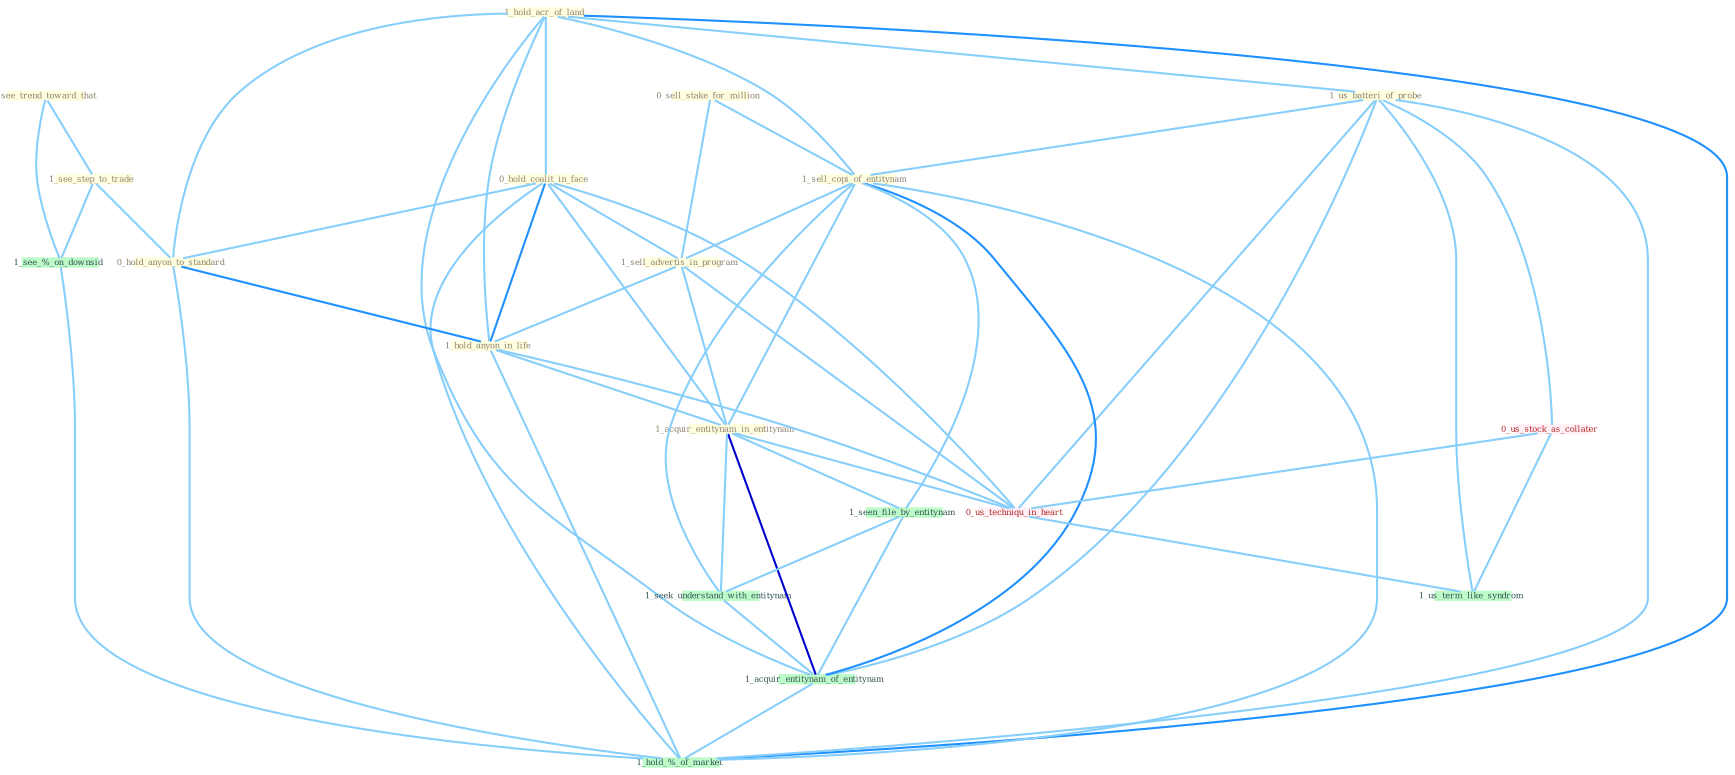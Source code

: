 Graph G{ 
    node
    [shape=polygon,style=filled,width=.5,height=.06,color="#BDFCC9",fixedsize=true,fontsize=4,
    fontcolor="#2f4f4f"];
    {node
    [color="#ffffe0", fontcolor="#8b7d6b"] "0_see_trend_toward_that " "0_sell_stake_for_million " "1_hold_acr_of_land " "1_see_step_to_trade " "1_us_batteri_of_probe " "0_hold_coalit_in_face " "1_sell_copi_of_entitynam " "1_sell_advertis_in_program " "0_hold_anyon_to_standard " "1_hold_anyon_in_life " "1_acquir_entitynam_in_entitynam "}
{node [color="#fff0f5", fontcolor="#b22222"] "0_us_stock_as_collater " "0_us_techniqu_in_heart "}
edge [color="#B0E2FF"];

	"0_see_trend_toward_that " -- "1_see_step_to_trade " [w="1", color="#87cefa" ];
	"0_see_trend_toward_that " -- "1_see_%_on_downsid " [w="1", color="#87cefa" ];
	"0_sell_stake_for_million " -- "1_sell_copi_of_entitynam " [w="1", color="#87cefa" ];
	"0_sell_stake_for_million " -- "1_sell_advertis_in_program " [w="1", color="#87cefa" ];
	"1_hold_acr_of_land " -- "1_us_batteri_of_probe " [w="1", color="#87cefa" ];
	"1_hold_acr_of_land " -- "0_hold_coalit_in_face " [w="1", color="#87cefa" ];
	"1_hold_acr_of_land " -- "1_sell_copi_of_entitynam " [w="1", color="#87cefa" ];
	"1_hold_acr_of_land " -- "0_hold_anyon_to_standard " [w="1", color="#87cefa" ];
	"1_hold_acr_of_land " -- "1_hold_anyon_in_life " [w="1", color="#87cefa" ];
	"1_hold_acr_of_land " -- "1_acquir_entitynam_of_entitynam " [w="1", color="#87cefa" ];
	"1_hold_acr_of_land " -- "1_hold_%_of_market " [w="2", color="#1e90ff" , len=0.8];
	"1_see_step_to_trade " -- "0_hold_anyon_to_standard " [w="1", color="#87cefa" ];
	"1_see_step_to_trade " -- "1_see_%_on_downsid " [w="1", color="#87cefa" ];
	"1_us_batteri_of_probe " -- "1_sell_copi_of_entitynam " [w="1", color="#87cefa" ];
	"1_us_batteri_of_probe " -- "0_us_stock_as_collater " [w="1", color="#87cefa" ];
	"1_us_batteri_of_probe " -- "1_acquir_entitynam_of_entitynam " [w="1", color="#87cefa" ];
	"1_us_batteri_of_probe " -- "0_us_techniqu_in_heart " [w="1", color="#87cefa" ];
	"1_us_batteri_of_probe " -- "1_us_term_like_syndrom " [w="1", color="#87cefa" ];
	"1_us_batteri_of_probe " -- "1_hold_%_of_market " [w="1", color="#87cefa" ];
	"0_hold_coalit_in_face " -- "1_sell_advertis_in_program " [w="1", color="#87cefa" ];
	"0_hold_coalit_in_face " -- "0_hold_anyon_to_standard " [w="1", color="#87cefa" ];
	"0_hold_coalit_in_face " -- "1_hold_anyon_in_life " [w="2", color="#1e90ff" , len=0.8];
	"0_hold_coalit_in_face " -- "1_acquir_entitynam_in_entitynam " [w="1", color="#87cefa" ];
	"0_hold_coalit_in_face " -- "0_us_techniqu_in_heart " [w="1", color="#87cefa" ];
	"0_hold_coalit_in_face " -- "1_hold_%_of_market " [w="1", color="#87cefa" ];
	"1_sell_copi_of_entitynam " -- "1_sell_advertis_in_program " [w="1", color="#87cefa" ];
	"1_sell_copi_of_entitynam " -- "1_acquir_entitynam_in_entitynam " [w="1", color="#87cefa" ];
	"1_sell_copi_of_entitynam " -- "1_seen_file_by_entitynam " [w="1", color="#87cefa" ];
	"1_sell_copi_of_entitynam " -- "1_seek_understand_with_entitynam " [w="1", color="#87cefa" ];
	"1_sell_copi_of_entitynam " -- "1_acquir_entitynam_of_entitynam " [w="2", color="#1e90ff" , len=0.8];
	"1_sell_copi_of_entitynam " -- "1_hold_%_of_market " [w="1", color="#87cefa" ];
	"1_sell_advertis_in_program " -- "1_hold_anyon_in_life " [w="1", color="#87cefa" ];
	"1_sell_advertis_in_program " -- "1_acquir_entitynam_in_entitynam " [w="1", color="#87cefa" ];
	"1_sell_advertis_in_program " -- "0_us_techniqu_in_heart " [w="1", color="#87cefa" ];
	"0_hold_anyon_to_standard " -- "1_hold_anyon_in_life " [w="2", color="#1e90ff" , len=0.8];
	"0_hold_anyon_to_standard " -- "1_hold_%_of_market " [w="1", color="#87cefa" ];
	"1_hold_anyon_in_life " -- "1_acquir_entitynam_in_entitynam " [w="1", color="#87cefa" ];
	"1_hold_anyon_in_life " -- "0_us_techniqu_in_heart " [w="1", color="#87cefa" ];
	"1_hold_anyon_in_life " -- "1_hold_%_of_market " [w="1", color="#87cefa" ];
	"1_acquir_entitynam_in_entitynam " -- "1_seen_file_by_entitynam " [w="1", color="#87cefa" ];
	"1_acquir_entitynam_in_entitynam " -- "1_seek_understand_with_entitynam " [w="1", color="#87cefa" ];
	"1_acquir_entitynam_in_entitynam " -- "1_acquir_entitynam_of_entitynam " [w="3", color="#0000cd" , len=0.6];
	"1_acquir_entitynam_in_entitynam " -- "0_us_techniqu_in_heart " [w="1", color="#87cefa" ];
	"1_seen_file_by_entitynam " -- "1_seek_understand_with_entitynam " [w="1", color="#87cefa" ];
	"1_seen_file_by_entitynam " -- "1_acquir_entitynam_of_entitynam " [w="1", color="#87cefa" ];
	"0_us_stock_as_collater " -- "0_us_techniqu_in_heart " [w="1", color="#87cefa" ];
	"0_us_stock_as_collater " -- "1_us_term_like_syndrom " [w="1", color="#87cefa" ];
	"1_seek_understand_with_entitynam " -- "1_acquir_entitynam_of_entitynam " [w="1", color="#87cefa" ];
	"1_acquir_entitynam_of_entitynam " -- "1_hold_%_of_market " [w="1", color="#87cefa" ];
	"0_us_techniqu_in_heart " -- "1_us_term_like_syndrom " [w="1", color="#87cefa" ];
	"1_see_%_on_downsid " -- "1_hold_%_of_market " [w="1", color="#87cefa" ];
}